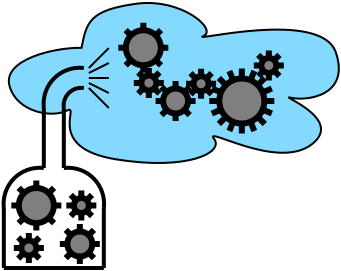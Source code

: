 <?xml version="1.0" encoding="UTF-8"?>
<dia:diagram xmlns:dia="http://www.lysator.liu.se/~alla/dia/">
  <dia:layer name="Hintergrund" visible="true" active="true">
    <dia:object type="Network - Cloud" version="1" id="O0">
      <dia:attribute name="obj_pos">
        <dia:point val="6.25,2.75"/>
      </dia:attribute>
      <dia:attribute name="obj_bb">
        <dia:rectangle val="6.25,2.75;22.75,10.75"/>
      </dia:attribute>
      <dia:attribute name="meta">
        <dia:composite type="dict"/>
      </dia:attribute>
      <dia:attribute name="elem_corner">
        <dia:point val="6.25,2.75"/>
      </dia:attribute>
      <dia:attribute name="elem_width">
        <dia:real val="16.5"/>
      </dia:attribute>
      <dia:attribute name="elem_height">
        <dia:real val="8"/>
      </dia:attribute>
      <dia:attribute name="line_width">
        <dia:real val="0.1"/>
      </dia:attribute>
      <dia:attribute name="line_colour">
        <dia:color val="#000000"/>
      </dia:attribute>
      <dia:attribute name="fill_colour">
        <dia:color val="#84d9ff"/>
      </dia:attribute>
      <dia:attribute name="show_background">
        <dia:boolean val="true"/>
      </dia:attribute>
      <dia:attribute name="line_style">
        <dia:enum val="0"/>
        <dia:real val="1"/>
      </dia:attribute>
      <dia:attribute name="padding">
        <dia:real val="0.1"/>
      </dia:attribute>
      <dia:attribute name="text">
        <dia:composite type="text">
          <dia:attribute name="string">
            <dia:string>##</dia:string>
          </dia:attribute>
          <dia:attribute name="font">
            <dia:font family="sans" style="0" name="Helvetica"/>
          </dia:attribute>
          <dia:attribute name="height">
            <dia:real val="0.8"/>
          </dia:attribute>
          <dia:attribute name="pos">
            <dia:point val="14.942,7.091"/>
          </dia:attribute>
          <dia:attribute name="color">
            <dia:color val="#000000"/>
          </dia:attribute>
          <dia:attribute name="alignment">
            <dia:enum val="1"/>
          </dia:attribute>
        </dia:composite>
      </dia:attribute>
      <dia:attribute name="flip_horizontal">
        <dia:boolean val="false"/>
      </dia:attribute>
      <dia:attribute name="flip_vertical">
        <dia:boolean val="false"/>
      </dia:attribute>
      <dia:attribute name="subscale">
        <dia:real val="1"/>
      </dia:attribute>
    </dia:object>
    <dia:object type="Standard - Arc" version="0" id="O1">
      <dia:attribute name="obj_pos">
        <dia:point val="6,13"/>
      </dia:attribute>
      <dia:attribute name="obj_bb">
        <dia:rectangle val="5.859,10.859;8.141,13.141"/>
      </dia:attribute>
      <dia:attribute name="conn_endpoints">
        <dia:point val="6,13"/>
        <dia:point val="8,11"/>
      </dia:attribute>
      <dia:attribute name="curve_distance">
        <dia:real val="-0.685"/>
      </dia:attribute>
      <dia:attribute name="line_width">
        <dia:real val="0.2"/>
      </dia:attribute>
    </dia:object>
    <dia:object type="Standard - Arc" version="0" id="O2">
      <dia:attribute name="obj_pos">
        <dia:point val="9,11"/>
      </dia:attribute>
      <dia:attribute name="obj_bb">
        <dia:rectangle val="8.859,10.859;11.141,13.141"/>
      </dia:attribute>
      <dia:attribute name="conn_endpoints">
        <dia:point val="9,11"/>
        <dia:point val="11,13"/>
      </dia:attribute>
      <dia:attribute name="curve_distance">
        <dia:real val="-0.685"/>
      </dia:attribute>
      <dia:attribute name="line_width">
        <dia:real val="0.2"/>
      </dia:attribute>
    </dia:object>
    <dia:object type="Standard - Line" version="0" id="O3">
      <dia:attribute name="obj_pos">
        <dia:point val="6,13"/>
      </dia:attribute>
      <dia:attribute name="obj_bb">
        <dia:rectangle val="5.9,12.9;6.1,16.1"/>
      </dia:attribute>
      <dia:attribute name="conn_endpoints">
        <dia:point val="6,13"/>
        <dia:point val="6,16"/>
      </dia:attribute>
      <dia:attribute name="numcp">
        <dia:int val="1"/>
      </dia:attribute>
      <dia:attribute name="line_width">
        <dia:real val="0.2"/>
      </dia:attribute>
    </dia:object>
    <dia:object type="Standard - Line" version="0" id="O4">
      <dia:attribute name="obj_pos">
        <dia:point val="11,13"/>
      </dia:attribute>
      <dia:attribute name="obj_bb">
        <dia:rectangle val="10.9,12.9;11.1,16.1"/>
      </dia:attribute>
      <dia:attribute name="conn_endpoints">
        <dia:point val="11,13"/>
        <dia:point val="11,16"/>
      </dia:attribute>
      <dia:attribute name="numcp">
        <dia:int val="1"/>
      </dia:attribute>
      <dia:attribute name="line_width">
        <dia:real val="0.2"/>
      </dia:attribute>
    </dia:object>
    <dia:object type="Standard - Line" version="0" id="O5">
      <dia:attribute name="obj_pos">
        <dia:point val="6,16"/>
      </dia:attribute>
      <dia:attribute name="obj_bb">
        <dia:rectangle val="5.9,15.9;11.1,16.1"/>
      </dia:attribute>
      <dia:attribute name="conn_endpoints">
        <dia:point val="6,16"/>
        <dia:point val="11,16"/>
      </dia:attribute>
      <dia:attribute name="numcp">
        <dia:int val="1"/>
      </dia:attribute>
      <dia:attribute name="line_width">
        <dia:real val="0.2"/>
      </dia:attribute>
    </dia:object>
    <dia:object type="Standard - Line" version="0" id="O6">
      <dia:attribute name="obj_pos">
        <dia:point val="8,11"/>
      </dia:attribute>
      <dia:attribute name="obj_bb">
        <dia:rectangle val="7.9,7.9;8.1,11.1"/>
      </dia:attribute>
      <dia:attribute name="conn_endpoints">
        <dia:point val="8,11"/>
        <dia:point val="8,8"/>
      </dia:attribute>
      <dia:attribute name="numcp">
        <dia:int val="1"/>
      </dia:attribute>
      <dia:attribute name="line_width">
        <dia:real val="0.2"/>
      </dia:attribute>
    </dia:object>
    <dia:object type="Standard - Line" version="0" id="O7">
      <dia:attribute name="obj_pos">
        <dia:point val="9,11"/>
      </dia:attribute>
      <dia:attribute name="obj_bb">
        <dia:rectangle val="8.9,7.9;9.1,11.1"/>
      </dia:attribute>
      <dia:attribute name="conn_endpoints">
        <dia:point val="9,11"/>
        <dia:point val="9,8"/>
      </dia:attribute>
      <dia:attribute name="numcp">
        <dia:int val="1"/>
      </dia:attribute>
      <dia:attribute name="line_width">
        <dia:real val="0.2"/>
      </dia:attribute>
    </dia:object>
    <dia:object type="Standard - Arc" version="0" id="O8">
      <dia:attribute name="obj_pos">
        <dia:point val="8,8"/>
      </dia:attribute>
      <dia:attribute name="obj_bb">
        <dia:rectangle val="7.859,5.859;10.141,8.141"/>
      </dia:attribute>
      <dia:attribute name="conn_endpoints">
        <dia:point val="8,8"/>
        <dia:point val="10,6"/>
      </dia:attribute>
      <dia:attribute name="curve_distance">
        <dia:real val="-0.685"/>
      </dia:attribute>
      <dia:attribute name="line_width">
        <dia:real val="0.2"/>
      </dia:attribute>
    </dia:object>
    <dia:object type="Standard - Arc" version="0" id="O9">
      <dia:attribute name="obj_pos">
        <dia:point val="9,8"/>
      </dia:attribute>
      <dia:attribute name="obj_bb">
        <dia:rectangle val="8.859,6.859;10.141,8.141"/>
      </dia:attribute>
      <dia:attribute name="conn_endpoints">
        <dia:point val="9,8"/>
        <dia:point val="10,7"/>
      </dia:attribute>
      <dia:attribute name="curve_distance">
        <dia:real val="-0.354"/>
      </dia:attribute>
      <dia:attribute name="line_width">
        <dia:real val="0.2"/>
      </dia:attribute>
    </dia:object>
    <dia:object type="Standard - Line" version="0" id="O10">
      <dia:attribute name="obj_pos">
        <dia:point val="10.25,6"/>
      </dia:attribute>
      <dia:attribute name="obj_bb">
        <dia:rectangle val="10.179,4.929;11.321,6.071"/>
      </dia:attribute>
      <dia:attribute name="conn_endpoints">
        <dia:point val="10.25,6"/>
        <dia:point val="11.25,5"/>
      </dia:attribute>
      <dia:attribute name="numcp">
        <dia:int val="1"/>
      </dia:attribute>
    </dia:object>
    <dia:object type="Standard - Line" version="0" id="O11">
      <dia:attribute name="obj_pos">
        <dia:point val="10.25,7"/>
      </dia:attribute>
      <dia:attribute name="obj_bb">
        <dia:rectangle val="10.179,6.929;11.321,8.071"/>
      </dia:attribute>
      <dia:attribute name="conn_endpoints">
        <dia:point val="10.25,7"/>
        <dia:point val="11.25,8"/>
      </dia:attribute>
      <dia:attribute name="numcp">
        <dia:int val="1"/>
      </dia:attribute>
    </dia:object>
    <dia:object type="Standard - Line" version="0" id="O12">
      <dia:attribute name="obj_pos">
        <dia:point val="10.25,6.5"/>
      </dia:attribute>
      <dia:attribute name="obj_bb">
        <dia:rectangle val="10.2,6.45;11.3,6.55"/>
      </dia:attribute>
      <dia:attribute name="conn_endpoints">
        <dia:point val="10.25,6.5"/>
        <dia:point val="11.25,6.5"/>
      </dia:attribute>
      <dia:attribute name="numcp">
        <dia:int val="1"/>
      </dia:attribute>
    </dia:object>
    <dia:object type="Standard - Line" version="0" id="O13">
      <dia:attribute name="obj_pos">
        <dia:point val="10.25,6.25"/>
      </dia:attribute>
      <dia:attribute name="obj_bb">
        <dia:rectangle val="10.183,5.683;11.317,6.317"/>
      </dia:attribute>
      <dia:attribute name="conn_endpoints">
        <dia:point val="10.25,6.25"/>
        <dia:point val="11.25,5.75"/>
      </dia:attribute>
      <dia:attribute name="numcp">
        <dia:int val="1"/>
      </dia:attribute>
    </dia:object>
    <dia:object type="Standard - Line" version="0" id="O14">
      <dia:attribute name="obj_pos">
        <dia:point val="10.25,6.75"/>
      </dia:attribute>
      <dia:attribute name="obj_bb">
        <dia:rectangle val="10.183,6.683;11.317,7.317"/>
      </dia:attribute>
      <dia:attribute name="conn_endpoints">
        <dia:point val="10.25,6.75"/>
        <dia:point val="11.25,7.25"/>
      </dia:attribute>
      <dia:attribute name="numcp">
        <dia:int val="1"/>
      </dia:attribute>
    </dia:object>
    <dia:group>
      <dia:object type="Standard - Line" version="0" id="O15">
        <dia:attribute name="obj_pos">
          <dia:point val="16.275,7.65"/>
        </dia:attribute>
        <dia:attribute name="obj_bb">
          <dia:rectangle val="16.125,7.5;19.675,7.8"/>
        </dia:attribute>
        <dia:attribute name="conn_endpoints">
          <dia:point val="16.275,7.65"/>
          <dia:point val="19.525,7.65"/>
        </dia:attribute>
        <dia:attribute name="numcp">
          <dia:int val="1"/>
        </dia:attribute>
        <dia:attribute name="line_width">
          <dia:real val="0.3"/>
        </dia:attribute>
      </dia:object>
      <dia:object type="Standard - Line" version="0" id="O16">
        <dia:attribute name="obj_pos">
          <dia:point val="17.9,6.025"/>
        </dia:attribute>
        <dia:attribute name="obj_bb">
          <dia:rectangle val="17.75,5.875;18.05,9.425"/>
        </dia:attribute>
        <dia:attribute name="conn_endpoints">
          <dia:point val="17.9,6.025"/>
          <dia:point val="17.9,9.275"/>
        </dia:attribute>
        <dia:attribute name="numcp">
          <dia:int val="1"/>
        </dia:attribute>
        <dia:attribute name="line_width">
          <dia:real val="0.3"/>
        </dia:attribute>
      </dia:object>
      <dia:object type="Standard - Line" version="0" id="O17">
        <dia:attribute name="obj_pos">
          <dia:point val="19.049,6.501"/>
        </dia:attribute>
        <dia:attribute name="obj_bb">
          <dia:rectangle val="16.539,6.289;19.261,9.011"/>
        </dia:attribute>
        <dia:attribute name="conn_endpoints">
          <dia:point val="19.049,6.501"/>
          <dia:point val="16.751,8.799"/>
        </dia:attribute>
        <dia:attribute name="numcp">
          <dia:int val="1"/>
        </dia:attribute>
        <dia:attribute name="line_width">
          <dia:real val="0.3"/>
        </dia:attribute>
      </dia:object>
      <dia:object type="Standard - Line" version="0" id="O18">
        <dia:attribute name="obj_pos">
          <dia:point val="19.049,8.799"/>
        </dia:attribute>
        <dia:attribute name="obj_bb">
          <dia:rectangle val="16.539,6.289;19.261,9.011"/>
        </dia:attribute>
        <dia:attribute name="conn_endpoints">
          <dia:point val="19.049,8.799"/>
          <dia:point val="16.751,6.501"/>
        </dia:attribute>
        <dia:attribute name="numcp">
          <dia:int val="1"/>
        </dia:attribute>
        <dia:attribute name="line_width">
          <dia:real val="0.3"/>
        </dia:attribute>
      </dia:object>
      <dia:object type="Standard - Line" version="0" id="O19">
        <dia:attribute name="obj_pos">
          <dia:point val="18.525,9.15"/>
        </dia:attribute>
        <dia:attribute name="obj_bb">
          <dia:rectangle val="17.079,5.954;18.721,9.346"/>
        </dia:attribute>
        <dia:attribute name="conn_endpoints">
          <dia:point val="18.525,9.15"/>
          <dia:point val="17.275,6.15"/>
        </dia:attribute>
        <dia:attribute name="numcp">
          <dia:int val="1"/>
        </dia:attribute>
        <dia:attribute name="line_width">
          <dia:real val="0.3"/>
        </dia:attribute>
      </dia:object>
      <dia:object type="Standard - Line" version="0" id="O20">
        <dia:attribute name="obj_pos">
          <dia:point val="17.275,9.15"/>
        </dia:attribute>
        <dia:attribute name="obj_bb">
          <dia:rectangle val="17.079,5.954;18.721,9.346"/>
        </dia:attribute>
        <dia:attribute name="conn_endpoints">
          <dia:point val="17.275,9.15"/>
          <dia:point val="18.525,6.15"/>
        </dia:attribute>
        <dia:attribute name="numcp">
          <dia:int val="1"/>
        </dia:attribute>
        <dia:attribute name="line_width">
          <dia:real val="0.3"/>
        </dia:attribute>
      </dia:object>
      <dia:object type="Standard - Line" version="0" id="O21">
        <dia:attribute name="obj_pos">
          <dia:point val="16.4,8.275"/>
        </dia:attribute>
        <dia:attribute name="obj_bb">
          <dia:rectangle val="16.204,6.829;19.596,8.471"/>
        </dia:attribute>
        <dia:attribute name="conn_endpoints">
          <dia:point val="16.4,8.275"/>
          <dia:point val="19.4,7.025"/>
        </dia:attribute>
        <dia:attribute name="numcp">
          <dia:int val="1"/>
        </dia:attribute>
        <dia:attribute name="line_width">
          <dia:real val="0.3"/>
        </dia:attribute>
      </dia:object>
      <dia:object type="Standard - Line" version="0" id="O22">
        <dia:attribute name="obj_pos">
          <dia:point val="16.4,7.025"/>
        </dia:attribute>
        <dia:attribute name="obj_bb">
          <dia:rectangle val="16.204,6.829;19.596,8.471"/>
        </dia:attribute>
        <dia:attribute name="conn_endpoints">
          <dia:point val="16.4,7.025"/>
          <dia:point val="19.4,8.275"/>
        </dia:attribute>
        <dia:attribute name="numcp">
          <dia:int val="1"/>
        </dia:attribute>
        <dia:attribute name="line_width">
          <dia:real val="0.3"/>
        </dia:attribute>
      </dia:object>
      <dia:object type="Standard - Ellipse" version="0" id="O23">
        <dia:attribute name="obj_pos">
          <dia:point val="16.775,6.525"/>
        </dia:attribute>
        <dia:attribute name="obj_bb">
          <dia:rectangle val="16.625,6.375;19.175,8.925"/>
        </dia:attribute>
        <dia:attribute name="elem_corner">
          <dia:point val="16.775,6.525"/>
        </dia:attribute>
        <dia:attribute name="elem_width">
          <dia:real val="2.25"/>
        </dia:attribute>
        <dia:attribute name="elem_height">
          <dia:real val="2.25"/>
        </dia:attribute>
        <dia:attribute name="border_width">
          <dia:real val="0.3"/>
        </dia:attribute>
        <dia:attribute name="inner_color">
          <dia:color val="#7f7f7f"/>
        </dia:attribute>
      </dia:object>
    </dia:group>
    <dia:group>
      <dia:object type="Standard - Line" version="0" id="O24">
        <dia:attribute name="obj_pos">
          <dia:point val="12.975,3.737"/>
        </dia:attribute>
        <dia:attribute name="obj_bb">
          <dia:rectangle val="12.825,3.587;13.125,6.388"/>
        </dia:attribute>
        <dia:attribute name="conn_endpoints">
          <dia:point val="12.975,3.737"/>
          <dia:point val="12.975,6.237"/>
        </dia:attribute>
        <dia:attribute name="numcp">
          <dia:int val="1"/>
        </dia:attribute>
        <dia:attribute name="line_width">
          <dia:real val="0.3"/>
        </dia:attribute>
      </dia:object>
      <dia:object type="Standard - Line" version="0" id="O25">
        <dia:attribute name="obj_pos">
          <dia:point val="13.859,5.871"/>
        </dia:attribute>
        <dia:attribute name="obj_bb">
          <dia:rectangle val="11.879,3.891;14.071,6.084"/>
        </dia:attribute>
        <dia:attribute name="conn_endpoints">
          <dia:point val="13.859,5.871"/>
          <dia:point val="12.091,4.104"/>
        </dia:attribute>
        <dia:attribute name="numcp">
          <dia:int val="1"/>
        </dia:attribute>
        <dia:attribute name="line_width">
          <dia:real val="0.3"/>
        </dia:attribute>
      </dia:object>
      <dia:object type="Standard - Line" version="0" id="O26">
        <dia:attribute name="obj_pos">
          <dia:point val="12.091,5.871"/>
        </dia:attribute>
        <dia:attribute name="obj_bb">
          <dia:rectangle val="11.879,3.891;14.071,6.084"/>
        </dia:attribute>
        <dia:attribute name="conn_endpoints">
          <dia:point val="12.091,5.871"/>
          <dia:point val="13.859,4.104"/>
        </dia:attribute>
        <dia:attribute name="numcp">
          <dia:int val="1"/>
        </dia:attribute>
        <dia:attribute name="line_width">
          <dia:real val="0.3"/>
        </dia:attribute>
      </dia:object>
      <dia:object type="Standard - Line" version="0" id="O27">
        <dia:attribute name="obj_pos">
          <dia:point val="11.725,4.987"/>
        </dia:attribute>
        <dia:attribute name="obj_bb">
          <dia:rectangle val="11.575,4.838;14.375,5.138"/>
        </dia:attribute>
        <dia:attribute name="conn_endpoints">
          <dia:point val="11.725,4.987"/>
          <dia:point val="14.225,4.987"/>
        </dia:attribute>
        <dia:attribute name="numcp">
          <dia:int val="1"/>
        </dia:attribute>
        <dia:attribute name="line_width">
          <dia:real val="0.3"/>
        </dia:attribute>
      </dia:object>
      <dia:object type="Standard - Ellipse" version="0" id="O28">
        <dia:attribute name="obj_pos">
          <dia:point val="12.1,4.112"/>
        </dia:attribute>
        <dia:attribute name="obj_bb">
          <dia:rectangle val="11.95,3.962;14,6.013"/>
        </dia:attribute>
        <dia:attribute name="elem_corner">
          <dia:point val="12.1,4.112"/>
        </dia:attribute>
        <dia:attribute name="elem_width">
          <dia:real val="1.75"/>
        </dia:attribute>
        <dia:attribute name="elem_height">
          <dia:real val="1.75"/>
        </dia:attribute>
        <dia:attribute name="border_width">
          <dia:real val="0.3"/>
        </dia:attribute>
        <dia:attribute name="inner_color">
          <dia:color val="#7f7f7f"/>
        </dia:attribute>
        <dia:attribute name="aspect">
          <dia:enum val="2"/>
        </dia:attribute>
      </dia:object>
    </dia:group>
    <dia:group>
      <dia:object type="Standard - Line" version="0" id="O29">
        <dia:attribute name="obj_pos">
          <dia:point val="7.625,11.625"/>
        </dia:attribute>
        <dia:attribute name="obj_bb">
          <dia:rectangle val="7.475,11.475;7.775,14.275"/>
        </dia:attribute>
        <dia:attribute name="conn_endpoints">
          <dia:point val="7.625,11.625"/>
          <dia:point val="7.625,14.125"/>
        </dia:attribute>
        <dia:attribute name="numcp">
          <dia:int val="1"/>
        </dia:attribute>
        <dia:attribute name="line_width">
          <dia:real val="0.3"/>
        </dia:attribute>
      </dia:object>
      <dia:object type="Standard - Line" version="0" id="O30">
        <dia:attribute name="obj_pos">
          <dia:point val="8.509,13.759"/>
        </dia:attribute>
        <dia:attribute name="obj_bb">
          <dia:rectangle val="6.529,11.779;8.721,13.971"/>
        </dia:attribute>
        <dia:attribute name="conn_endpoints">
          <dia:point val="8.509,13.759"/>
          <dia:point val="6.741,11.991"/>
        </dia:attribute>
        <dia:attribute name="numcp">
          <dia:int val="1"/>
        </dia:attribute>
        <dia:attribute name="line_width">
          <dia:real val="0.3"/>
        </dia:attribute>
      </dia:object>
      <dia:object type="Standard - Line" version="0" id="O31">
        <dia:attribute name="obj_pos">
          <dia:point val="6.741,13.759"/>
        </dia:attribute>
        <dia:attribute name="obj_bb">
          <dia:rectangle val="6.529,11.779;8.721,13.971"/>
        </dia:attribute>
        <dia:attribute name="conn_endpoints">
          <dia:point val="6.741,13.759"/>
          <dia:point val="8.509,11.991"/>
        </dia:attribute>
        <dia:attribute name="numcp">
          <dia:int val="1"/>
        </dia:attribute>
        <dia:attribute name="line_width">
          <dia:real val="0.3"/>
        </dia:attribute>
      </dia:object>
      <dia:object type="Standard - Line" version="0" id="O32">
        <dia:attribute name="obj_pos">
          <dia:point val="6.375,12.875"/>
        </dia:attribute>
        <dia:attribute name="obj_bb">
          <dia:rectangle val="6.225,12.725;9.025,13.025"/>
        </dia:attribute>
        <dia:attribute name="conn_endpoints">
          <dia:point val="6.375,12.875"/>
          <dia:point val="8.875,12.875"/>
        </dia:attribute>
        <dia:attribute name="numcp">
          <dia:int val="1"/>
        </dia:attribute>
        <dia:attribute name="line_width">
          <dia:real val="0.3"/>
        </dia:attribute>
      </dia:object>
      <dia:object type="Standard - Ellipse" version="0" id="O33">
        <dia:attribute name="obj_pos">
          <dia:point val="6.75,12"/>
        </dia:attribute>
        <dia:attribute name="obj_bb">
          <dia:rectangle val="6.6,11.85;8.65,13.9"/>
        </dia:attribute>
        <dia:attribute name="elem_corner">
          <dia:point val="6.75,12"/>
        </dia:attribute>
        <dia:attribute name="elem_width">
          <dia:real val="1.75"/>
        </dia:attribute>
        <dia:attribute name="elem_height">
          <dia:real val="1.75"/>
        </dia:attribute>
        <dia:attribute name="border_width">
          <dia:real val="0.3"/>
        </dia:attribute>
        <dia:attribute name="inner_color">
          <dia:color val="#7f7f7f"/>
        </dia:attribute>
        <dia:attribute name="aspect">
          <dia:enum val="2"/>
        </dia:attribute>
      </dia:object>
    </dia:group>
    <dia:group>
      <dia:object type="Standard - Line" version="0" id="O34">
        <dia:attribute name="obj_pos">
          <dia:point val="9.8,13.8"/>
        </dia:attribute>
        <dia:attribute name="obj_bb">
          <dia:rectangle val="9.65,13.65;9.95,15.95"/>
        </dia:attribute>
        <dia:attribute name="conn_endpoints">
          <dia:point val="9.8,13.8"/>
          <dia:point val="9.8,15.8"/>
        </dia:attribute>
        <dia:attribute name="numcp">
          <dia:int val="1"/>
        </dia:attribute>
        <dia:attribute name="line_width">
          <dia:real val="0.3"/>
        </dia:attribute>
      </dia:object>
      <dia:object type="Standard - Line" version="0" id="O35">
        <dia:attribute name="obj_pos">
          <dia:point val="10.507,15.507"/>
        </dia:attribute>
        <dia:attribute name="obj_bb">
          <dia:rectangle val="8.881,13.881;10.719,15.719"/>
        </dia:attribute>
        <dia:attribute name="conn_endpoints">
          <dia:point val="10.507,15.507"/>
          <dia:point val="9.093,14.093"/>
        </dia:attribute>
        <dia:attribute name="numcp">
          <dia:int val="1"/>
        </dia:attribute>
        <dia:attribute name="line_width">
          <dia:real val="0.3"/>
        </dia:attribute>
      </dia:object>
      <dia:object type="Standard - Line" version="0" id="O36">
        <dia:attribute name="obj_pos">
          <dia:point val="9.093,15.507"/>
        </dia:attribute>
        <dia:attribute name="obj_bb">
          <dia:rectangle val="8.881,13.881;10.719,15.719"/>
        </dia:attribute>
        <dia:attribute name="conn_endpoints">
          <dia:point val="9.093,15.507"/>
          <dia:point val="10.507,14.093"/>
        </dia:attribute>
        <dia:attribute name="numcp">
          <dia:int val="1"/>
        </dia:attribute>
        <dia:attribute name="line_width">
          <dia:real val="0.3"/>
        </dia:attribute>
      </dia:object>
      <dia:object type="Standard - Line" version="0" id="O37">
        <dia:attribute name="obj_pos">
          <dia:point val="8.8,14.8"/>
        </dia:attribute>
        <dia:attribute name="obj_bb">
          <dia:rectangle val="8.65,14.65;10.95,14.95"/>
        </dia:attribute>
        <dia:attribute name="conn_endpoints">
          <dia:point val="8.8,14.8"/>
          <dia:point val="10.8,14.8"/>
        </dia:attribute>
        <dia:attribute name="numcp">
          <dia:int val="1"/>
        </dia:attribute>
        <dia:attribute name="line_width">
          <dia:real val="0.3"/>
        </dia:attribute>
      </dia:object>
      <dia:object type="Standard - Ellipse" version="0" id="O38">
        <dia:attribute name="obj_pos">
          <dia:point val="9.175,14.175"/>
        </dia:attribute>
        <dia:attribute name="obj_bb">
          <dia:rectangle val="9.025,14.025;10.575,15.575"/>
        </dia:attribute>
        <dia:attribute name="elem_corner">
          <dia:point val="9.175,14.175"/>
        </dia:attribute>
        <dia:attribute name="elem_width">
          <dia:real val="1.25"/>
        </dia:attribute>
        <dia:attribute name="elem_height">
          <dia:real val="1.25"/>
        </dia:attribute>
        <dia:attribute name="border_width">
          <dia:real val="0.3"/>
        </dia:attribute>
        <dia:attribute name="inner_color">
          <dia:color val="#7f7f7f"/>
        </dia:attribute>
        <dia:attribute name="aspect">
          <dia:enum val="2"/>
        </dia:attribute>
      </dia:object>
    </dia:group>
    <dia:group>
      <dia:object type="Standard - Line" version="0" id="O39">
        <dia:attribute name="obj_pos">
          <dia:point val="14.588,6.65"/>
        </dia:attribute>
        <dia:attribute name="obj_bb">
          <dia:rectangle val="14.438,6.5;14.738,8.8"/>
        </dia:attribute>
        <dia:attribute name="conn_endpoints">
          <dia:point val="14.588,6.65"/>
          <dia:point val="14.588,8.65"/>
        </dia:attribute>
        <dia:attribute name="numcp">
          <dia:int val="1"/>
        </dia:attribute>
        <dia:attribute name="line_width">
          <dia:real val="0.3"/>
        </dia:attribute>
      </dia:object>
      <dia:object type="Standard - Line" version="0" id="O40">
        <dia:attribute name="obj_pos">
          <dia:point val="15.295,8.357"/>
        </dia:attribute>
        <dia:attribute name="obj_bb">
          <dia:rectangle val="13.668,6.731;15.507,8.569"/>
        </dia:attribute>
        <dia:attribute name="conn_endpoints">
          <dia:point val="15.295,8.357"/>
          <dia:point val="13.88,6.943"/>
        </dia:attribute>
        <dia:attribute name="numcp">
          <dia:int val="1"/>
        </dia:attribute>
        <dia:attribute name="line_width">
          <dia:real val="0.3"/>
        </dia:attribute>
      </dia:object>
      <dia:object type="Standard - Line" version="0" id="O41">
        <dia:attribute name="obj_pos">
          <dia:point val="13.88,8.357"/>
        </dia:attribute>
        <dia:attribute name="obj_bb">
          <dia:rectangle val="13.668,6.731;15.507,8.569"/>
        </dia:attribute>
        <dia:attribute name="conn_endpoints">
          <dia:point val="13.88,8.357"/>
          <dia:point val="15.295,6.943"/>
        </dia:attribute>
        <dia:attribute name="numcp">
          <dia:int val="1"/>
        </dia:attribute>
        <dia:attribute name="line_width">
          <dia:real val="0.3"/>
        </dia:attribute>
      </dia:object>
      <dia:object type="Standard - Line" version="0" id="O42">
        <dia:attribute name="obj_pos">
          <dia:point val="13.588,7.65"/>
        </dia:attribute>
        <dia:attribute name="obj_bb">
          <dia:rectangle val="13.438,7.5;15.738,7.8"/>
        </dia:attribute>
        <dia:attribute name="conn_endpoints">
          <dia:point val="13.588,7.65"/>
          <dia:point val="15.588,7.65"/>
        </dia:attribute>
        <dia:attribute name="numcp">
          <dia:int val="1"/>
        </dia:attribute>
        <dia:attribute name="line_width">
          <dia:real val="0.3"/>
        </dia:attribute>
      </dia:object>
      <dia:object type="Standard - Ellipse" version="0" id="O43">
        <dia:attribute name="obj_pos">
          <dia:point val="13.963,7.025"/>
        </dia:attribute>
        <dia:attribute name="obj_bb">
          <dia:rectangle val="13.812,6.875;15.363,8.425"/>
        </dia:attribute>
        <dia:attribute name="elem_corner">
          <dia:point val="13.963,7.025"/>
        </dia:attribute>
        <dia:attribute name="elem_width">
          <dia:real val="1.25"/>
        </dia:attribute>
        <dia:attribute name="elem_height">
          <dia:real val="1.25"/>
        </dia:attribute>
        <dia:attribute name="border_width">
          <dia:real val="0.3"/>
        </dia:attribute>
        <dia:attribute name="inner_color">
          <dia:color val="#7f7f7f"/>
        </dia:attribute>
        <dia:attribute name="aspect">
          <dia:enum val="2"/>
        </dia:attribute>
      </dia:object>
    </dia:group>
    <dia:group>
      <dia:object type="Standard - Line" version="0" id="O44">
        <dia:attribute name="obj_pos">
          <dia:point val="15.863,6.037"/>
        </dia:attribute>
        <dia:attribute name="obj_bb">
          <dia:rectangle val="15.713,5.888;16.012,7.688"/>
        </dia:attribute>
        <dia:attribute name="conn_endpoints">
          <dia:point val="15.863,6.037"/>
          <dia:point val="15.863,7.537"/>
        </dia:attribute>
        <dia:attribute name="numcp">
          <dia:int val="1"/>
        </dia:attribute>
        <dia:attribute name="line_width">
          <dia:real val="0.3"/>
        </dia:attribute>
      </dia:object>
      <dia:object type="Standard - Line" version="0" id="O45">
        <dia:attribute name="obj_pos">
          <dia:point val="16.393,7.318"/>
        </dia:attribute>
        <dia:attribute name="obj_bb">
          <dia:rectangle val="15.12,6.045;16.605,7.53"/>
        </dia:attribute>
        <dia:attribute name="conn_endpoints">
          <dia:point val="16.393,7.318"/>
          <dia:point val="15.332,6.257"/>
        </dia:attribute>
        <dia:attribute name="numcp">
          <dia:int val="1"/>
        </dia:attribute>
        <dia:attribute name="line_width">
          <dia:real val="0.3"/>
        </dia:attribute>
      </dia:object>
      <dia:object type="Standard - Line" version="0" id="O46">
        <dia:attribute name="obj_pos">
          <dia:point val="15.332,7.318"/>
        </dia:attribute>
        <dia:attribute name="obj_bb">
          <dia:rectangle val="15.12,6.045;16.605,7.53"/>
        </dia:attribute>
        <dia:attribute name="conn_endpoints">
          <dia:point val="15.332,7.318"/>
          <dia:point val="16.393,6.257"/>
        </dia:attribute>
        <dia:attribute name="numcp">
          <dia:int val="1"/>
        </dia:attribute>
        <dia:attribute name="line_width">
          <dia:real val="0.3"/>
        </dia:attribute>
      </dia:object>
      <dia:object type="Standard - Line" version="0" id="O47">
        <dia:attribute name="obj_pos">
          <dia:point val="15.113,6.787"/>
        </dia:attribute>
        <dia:attribute name="obj_bb">
          <dia:rectangle val="14.963,6.638;16.762,6.938"/>
        </dia:attribute>
        <dia:attribute name="conn_endpoints">
          <dia:point val="15.113,6.787"/>
          <dia:point val="16.613,6.787"/>
        </dia:attribute>
        <dia:attribute name="numcp">
          <dia:int val="1"/>
        </dia:attribute>
        <dia:attribute name="line_width">
          <dia:real val="0.3"/>
        </dia:attribute>
      </dia:object>
      <dia:object type="Standard - Ellipse" version="0" id="O48">
        <dia:attribute name="obj_pos">
          <dia:point val="15.488,6.412"/>
        </dia:attribute>
        <dia:attribute name="obj_bb">
          <dia:rectangle val="15.338,6.263;16.387,7.312"/>
        </dia:attribute>
        <dia:attribute name="elem_corner">
          <dia:point val="15.488,6.412"/>
        </dia:attribute>
        <dia:attribute name="elem_width">
          <dia:real val="0.75"/>
        </dia:attribute>
        <dia:attribute name="elem_height">
          <dia:real val="0.75"/>
        </dia:attribute>
        <dia:attribute name="border_width">
          <dia:real val="0.3"/>
        </dia:attribute>
        <dia:attribute name="inner_color">
          <dia:color val="#7f7f7f"/>
        </dia:attribute>
        <dia:attribute name="aspect">
          <dia:enum val="2"/>
        </dia:attribute>
      </dia:object>
    </dia:group>
    <dia:group>
      <dia:object type="Standard - Line" version="0" id="O49">
        <dia:attribute name="obj_pos">
          <dia:point val="9.875,12.125"/>
        </dia:attribute>
        <dia:attribute name="obj_bb">
          <dia:rectangle val="9.725,11.975;10.025,13.775"/>
        </dia:attribute>
        <dia:attribute name="conn_endpoints">
          <dia:point val="9.875,12.125"/>
          <dia:point val="9.875,13.625"/>
        </dia:attribute>
        <dia:attribute name="numcp">
          <dia:int val="1"/>
        </dia:attribute>
        <dia:attribute name="line_width">
          <dia:real val="0.3"/>
        </dia:attribute>
      </dia:object>
      <dia:object type="Standard - Line" version="0" id="O50">
        <dia:attribute name="obj_pos">
          <dia:point val="10.405,13.405"/>
        </dia:attribute>
        <dia:attribute name="obj_bb">
          <dia:rectangle val="9.133,12.133;10.617,13.617"/>
        </dia:attribute>
        <dia:attribute name="conn_endpoints">
          <dia:point val="10.405,13.405"/>
          <dia:point val="9.345,12.345"/>
        </dia:attribute>
        <dia:attribute name="numcp">
          <dia:int val="1"/>
        </dia:attribute>
        <dia:attribute name="line_width">
          <dia:real val="0.3"/>
        </dia:attribute>
      </dia:object>
      <dia:object type="Standard - Line" version="0" id="O51">
        <dia:attribute name="obj_pos">
          <dia:point val="9.345,13.405"/>
        </dia:attribute>
        <dia:attribute name="obj_bb">
          <dia:rectangle val="9.133,12.133;10.617,13.617"/>
        </dia:attribute>
        <dia:attribute name="conn_endpoints">
          <dia:point val="9.345,13.405"/>
          <dia:point val="10.405,12.345"/>
        </dia:attribute>
        <dia:attribute name="numcp">
          <dia:int val="1"/>
        </dia:attribute>
        <dia:attribute name="line_width">
          <dia:real val="0.3"/>
        </dia:attribute>
      </dia:object>
      <dia:object type="Standard - Line" version="0" id="O52">
        <dia:attribute name="obj_pos">
          <dia:point val="9.125,12.875"/>
        </dia:attribute>
        <dia:attribute name="obj_bb">
          <dia:rectangle val="8.975,12.725;10.775,13.025"/>
        </dia:attribute>
        <dia:attribute name="conn_endpoints">
          <dia:point val="9.125,12.875"/>
          <dia:point val="10.625,12.875"/>
        </dia:attribute>
        <dia:attribute name="numcp">
          <dia:int val="1"/>
        </dia:attribute>
        <dia:attribute name="line_width">
          <dia:real val="0.3"/>
        </dia:attribute>
      </dia:object>
      <dia:object type="Standard - Ellipse" version="0" id="O53">
        <dia:attribute name="obj_pos">
          <dia:point val="9.5,12.5"/>
        </dia:attribute>
        <dia:attribute name="obj_bb">
          <dia:rectangle val="9.35,12.35;10.4,13.4"/>
        </dia:attribute>
        <dia:attribute name="elem_corner">
          <dia:point val="9.5,12.5"/>
        </dia:attribute>
        <dia:attribute name="elem_width">
          <dia:real val="0.75"/>
        </dia:attribute>
        <dia:attribute name="elem_height">
          <dia:real val="0.75"/>
        </dia:attribute>
        <dia:attribute name="border_width">
          <dia:real val="0.3"/>
        </dia:attribute>
        <dia:attribute name="inner_color">
          <dia:color val="#7f7f7f"/>
        </dia:attribute>
        <dia:attribute name="aspect">
          <dia:enum val="2"/>
        </dia:attribute>
      </dia:object>
    </dia:group>
    <dia:group>
      <dia:object type="Standard - Line" version="0" id="O54">
        <dia:attribute name="obj_pos">
          <dia:point val="13.25,6"/>
        </dia:attribute>
        <dia:attribute name="obj_bb">
          <dia:rectangle val="13.1,5.85;13.4,7.65"/>
        </dia:attribute>
        <dia:attribute name="conn_endpoints">
          <dia:point val="13.25,6"/>
          <dia:point val="13.25,7.5"/>
        </dia:attribute>
        <dia:attribute name="numcp">
          <dia:int val="1"/>
        </dia:attribute>
        <dia:attribute name="line_width">
          <dia:real val="0.3"/>
        </dia:attribute>
      </dia:object>
      <dia:object type="Standard - Line" version="0" id="O55">
        <dia:attribute name="obj_pos">
          <dia:point val="13.78,7.28"/>
        </dia:attribute>
        <dia:attribute name="obj_bb">
          <dia:rectangle val="12.508,6.008;13.992,7.492"/>
        </dia:attribute>
        <dia:attribute name="conn_endpoints">
          <dia:point val="13.78,7.28"/>
          <dia:point val="12.72,6.22"/>
        </dia:attribute>
        <dia:attribute name="numcp">
          <dia:int val="1"/>
        </dia:attribute>
        <dia:attribute name="line_width">
          <dia:real val="0.3"/>
        </dia:attribute>
      </dia:object>
      <dia:object type="Standard - Line" version="0" id="O56">
        <dia:attribute name="obj_pos">
          <dia:point val="12.72,7.28"/>
        </dia:attribute>
        <dia:attribute name="obj_bb">
          <dia:rectangle val="12.508,6.008;13.992,7.492"/>
        </dia:attribute>
        <dia:attribute name="conn_endpoints">
          <dia:point val="12.72,7.28"/>
          <dia:point val="13.78,6.22"/>
        </dia:attribute>
        <dia:attribute name="numcp">
          <dia:int val="1"/>
        </dia:attribute>
        <dia:attribute name="line_width">
          <dia:real val="0.3"/>
        </dia:attribute>
      </dia:object>
      <dia:object type="Standard - Line" version="0" id="O57">
        <dia:attribute name="obj_pos">
          <dia:point val="12.5,6.75"/>
        </dia:attribute>
        <dia:attribute name="obj_bb">
          <dia:rectangle val="12.35,6.6;14.15,6.9"/>
        </dia:attribute>
        <dia:attribute name="conn_endpoints">
          <dia:point val="12.5,6.75"/>
          <dia:point val="14,6.75"/>
        </dia:attribute>
        <dia:attribute name="numcp">
          <dia:int val="1"/>
        </dia:attribute>
        <dia:attribute name="line_width">
          <dia:real val="0.3"/>
        </dia:attribute>
      </dia:object>
      <dia:object type="Standard - Ellipse" version="0" id="O58">
        <dia:attribute name="obj_pos">
          <dia:point val="12.875,6.375"/>
        </dia:attribute>
        <dia:attribute name="obj_bb">
          <dia:rectangle val="12.725,6.225;13.775,7.275"/>
        </dia:attribute>
        <dia:attribute name="elem_corner">
          <dia:point val="12.875,6.375"/>
        </dia:attribute>
        <dia:attribute name="elem_width">
          <dia:real val="0.75"/>
        </dia:attribute>
        <dia:attribute name="elem_height">
          <dia:real val="0.75"/>
        </dia:attribute>
        <dia:attribute name="border_width">
          <dia:real val="0.3"/>
        </dia:attribute>
        <dia:attribute name="inner_color">
          <dia:color val="#7f7f7f"/>
        </dia:attribute>
        <dia:attribute name="aspect">
          <dia:enum val="2"/>
        </dia:attribute>
      </dia:object>
    </dia:group>
    <dia:group>
      <dia:object type="Standard - Line" version="0" id="O59">
        <dia:attribute name="obj_pos">
          <dia:point val="7.25,14.25"/>
        </dia:attribute>
        <dia:attribute name="obj_bb">
          <dia:rectangle val="7.1,14.1;7.4,15.9"/>
        </dia:attribute>
        <dia:attribute name="conn_endpoints">
          <dia:point val="7.25,14.25"/>
          <dia:point val="7.25,15.75"/>
        </dia:attribute>
        <dia:attribute name="numcp">
          <dia:int val="1"/>
        </dia:attribute>
        <dia:attribute name="line_width">
          <dia:real val="0.3"/>
        </dia:attribute>
      </dia:object>
      <dia:object type="Standard - Line" version="0" id="O60">
        <dia:attribute name="obj_pos">
          <dia:point val="7.78,15.53"/>
        </dia:attribute>
        <dia:attribute name="obj_bb">
          <dia:rectangle val="6.508,14.258;7.992,15.742"/>
        </dia:attribute>
        <dia:attribute name="conn_endpoints">
          <dia:point val="7.78,15.53"/>
          <dia:point val="6.72,14.47"/>
        </dia:attribute>
        <dia:attribute name="numcp">
          <dia:int val="1"/>
        </dia:attribute>
        <dia:attribute name="line_width">
          <dia:real val="0.3"/>
        </dia:attribute>
      </dia:object>
      <dia:object type="Standard - Line" version="0" id="O61">
        <dia:attribute name="obj_pos">
          <dia:point val="6.72,15.53"/>
        </dia:attribute>
        <dia:attribute name="obj_bb">
          <dia:rectangle val="6.508,14.258;7.992,15.742"/>
        </dia:attribute>
        <dia:attribute name="conn_endpoints">
          <dia:point val="6.72,15.53"/>
          <dia:point val="7.78,14.47"/>
        </dia:attribute>
        <dia:attribute name="numcp">
          <dia:int val="1"/>
        </dia:attribute>
        <dia:attribute name="line_width">
          <dia:real val="0.3"/>
        </dia:attribute>
      </dia:object>
      <dia:object type="Standard - Line" version="0" id="O62">
        <dia:attribute name="obj_pos">
          <dia:point val="6.5,15"/>
        </dia:attribute>
        <dia:attribute name="obj_bb">
          <dia:rectangle val="6.35,14.85;8.15,15.15"/>
        </dia:attribute>
        <dia:attribute name="conn_endpoints">
          <dia:point val="6.5,15"/>
          <dia:point val="8,15"/>
        </dia:attribute>
        <dia:attribute name="numcp">
          <dia:int val="1"/>
        </dia:attribute>
        <dia:attribute name="line_width">
          <dia:real val="0.3"/>
        </dia:attribute>
      </dia:object>
      <dia:object type="Standard - Ellipse" version="0" id="O63">
        <dia:attribute name="obj_pos">
          <dia:point val="6.875,14.625"/>
        </dia:attribute>
        <dia:attribute name="obj_bb">
          <dia:rectangle val="6.725,14.475;7.775,15.525"/>
        </dia:attribute>
        <dia:attribute name="elem_corner">
          <dia:point val="6.875,14.625"/>
        </dia:attribute>
        <dia:attribute name="elem_width">
          <dia:real val="0.75"/>
        </dia:attribute>
        <dia:attribute name="elem_height">
          <dia:real val="0.75"/>
        </dia:attribute>
        <dia:attribute name="border_width">
          <dia:real val="0.3"/>
        </dia:attribute>
        <dia:attribute name="inner_color">
          <dia:color val="#7f7f7f"/>
        </dia:attribute>
        <dia:attribute name="aspect">
          <dia:enum val="2"/>
        </dia:attribute>
      </dia:object>
    </dia:group>
    <dia:group>
      <dia:object type="Standard - Line" version="0" id="O64">
        <dia:attribute name="obj_pos">
          <dia:point val="19.25,5.125"/>
        </dia:attribute>
        <dia:attribute name="obj_bb">
          <dia:rectangle val="19.1,4.975;19.4,6.775"/>
        </dia:attribute>
        <dia:attribute name="conn_endpoints">
          <dia:point val="19.25,5.125"/>
          <dia:point val="19.25,6.625"/>
        </dia:attribute>
        <dia:attribute name="numcp">
          <dia:int val="1"/>
        </dia:attribute>
        <dia:attribute name="line_width">
          <dia:real val="0.3"/>
        </dia:attribute>
      </dia:object>
      <dia:object type="Standard - Line" version="0" id="O65">
        <dia:attribute name="obj_pos">
          <dia:point val="19.78,6.405"/>
        </dia:attribute>
        <dia:attribute name="obj_bb">
          <dia:rectangle val="18.508,5.133;19.992,6.617"/>
        </dia:attribute>
        <dia:attribute name="conn_endpoints">
          <dia:point val="19.78,6.405"/>
          <dia:point val="18.72,5.345"/>
        </dia:attribute>
        <dia:attribute name="numcp">
          <dia:int val="1"/>
        </dia:attribute>
        <dia:attribute name="line_width">
          <dia:real val="0.3"/>
        </dia:attribute>
      </dia:object>
      <dia:object type="Standard - Line" version="0" id="O66">
        <dia:attribute name="obj_pos">
          <dia:point val="18.72,6.405"/>
        </dia:attribute>
        <dia:attribute name="obj_bb">
          <dia:rectangle val="18.508,5.133;19.992,6.617"/>
        </dia:attribute>
        <dia:attribute name="conn_endpoints">
          <dia:point val="18.72,6.405"/>
          <dia:point val="19.78,5.345"/>
        </dia:attribute>
        <dia:attribute name="numcp">
          <dia:int val="1"/>
        </dia:attribute>
        <dia:attribute name="line_width">
          <dia:real val="0.3"/>
        </dia:attribute>
      </dia:object>
      <dia:object type="Standard - Line" version="0" id="O67">
        <dia:attribute name="obj_pos">
          <dia:point val="18.5,5.875"/>
        </dia:attribute>
        <dia:attribute name="obj_bb">
          <dia:rectangle val="18.35,5.725;20.15,6.025"/>
        </dia:attribute>
        <dia:attribute name="conn_endpoints">
          <dia:point val="18.5,5.875"/>
          <dia:point val="20,5.875"/>
        </dia:attribute>
        <dia:attribute name="numcp">
          <dia:int val="1"/>
        </dia:attribute>
        <dia:attribute name="line_width">
          <dia:real val="0.3"/>
        </dia:attribute>
      </dia:object>
      <dia:object type="Standard - Ellipse" version="0" id="O68">
        <dia:attribute name="obj_pos">
          <dia:point val="18.875,5.5"/>
        </dia:attribute>
        <dia:attribute name="obj_bb">
          <dia:rectangle val="18.725,5.35;19.775,6.4"/>
        </dia:attribute>
        <dia:attribute name="elem_corner">
          <dia:point val="18.875,5.5"/>
        </dia:attribute>
        <dia:attribute name="elem_width">
          <dia:real val="0.75"/>
        </dia:attribute>
        <dia:attribute name="elem_height">
          <dia:real val="0.75"/>
        </dia:attribute>
        <dia:attribute name="border_width">
          <dia:real val="0.3"/>
        </dia:attribute>
        <dia:attribute name="inner_color">
          <dia:color val="#7f7f7f"/>
        </dia:attribute>
        <dia:attribute name="aspect">
          <dia:enum val="2"/>
        </dia:attribute>
      </dia:object>
    </dia:group>
  </dia:layer>
</dia:diagram>
